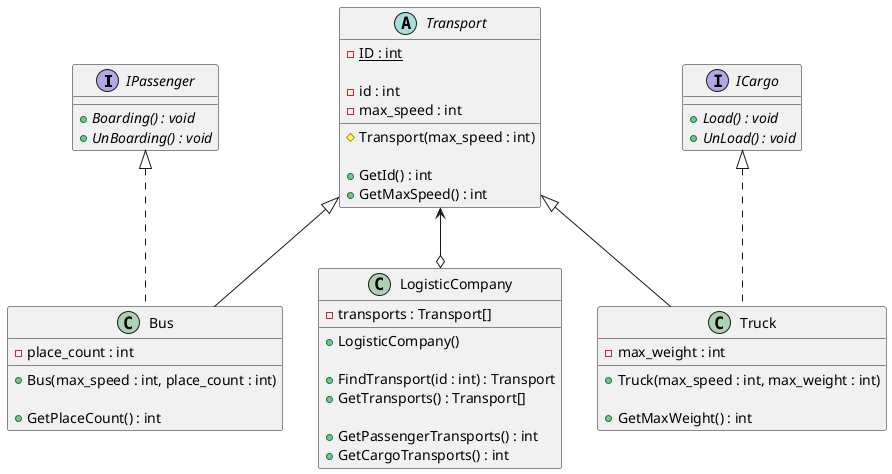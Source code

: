 ﻿@startuml
'https://plantuml.com/class-diagram

interface IPassenger {
    + {abstract} Boarding() : void
    + {abstract} UnBoarding() : void
}

interface ICargo {
    + {abstract} Load() : void
    + {abstract} UnLoad() : void
}

abstract class Transport {
    - {static} ID : int
    
    - id : int
    - max_speed : int
    
    # Transport(max_speed : int)
    
    + GetId() : int
    + GetMaxSpeed() : int
}

Transport <|-- Bus
IPassenger <|.. Bus
class Bus {
    - place_count : int
    
    + Bus(max_speed : int, place_count : int)
    
    + GetPlaceCount() : int
}

Transport <|-- Truck
ICargo <|.. Truck
class Truck {
    - max_weight : int
    
    + Truck(max_speed : int, max_weight : int)
    
    + GetMaxWeight() : int
}

Transport <--o LogisticCompany
class LogisticCompany{
    - transports : Transport[]
    
    + LogisticCompany()
    
    + FindTransport(id : int) : Transport
    + GetTransports() : Transport[]
    
    + GetPassengerTransports() : int
    + GetCargoTransports() : int
}

@enduml